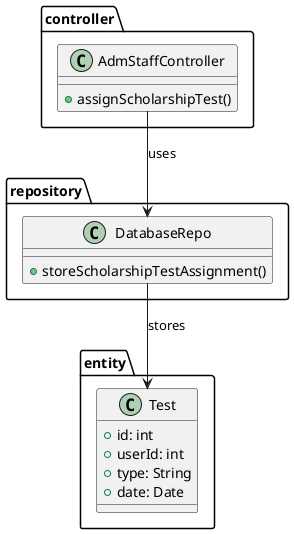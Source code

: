 @startuml
package controller {
    class AdmStaffController {
        +assignScholarshipTest()
    }
}

package repository {
    class DatabaseRepo {
        +storeScholarshipTestAssignment()
    }
}

package entity {
    class Test {
        +id: int
        +userId: int
        +type: String
        +date: Date
    }
}

AdmStaffController --> DatabaseRepo : uses
DatabaseRepo --> Test : stores
@enduml